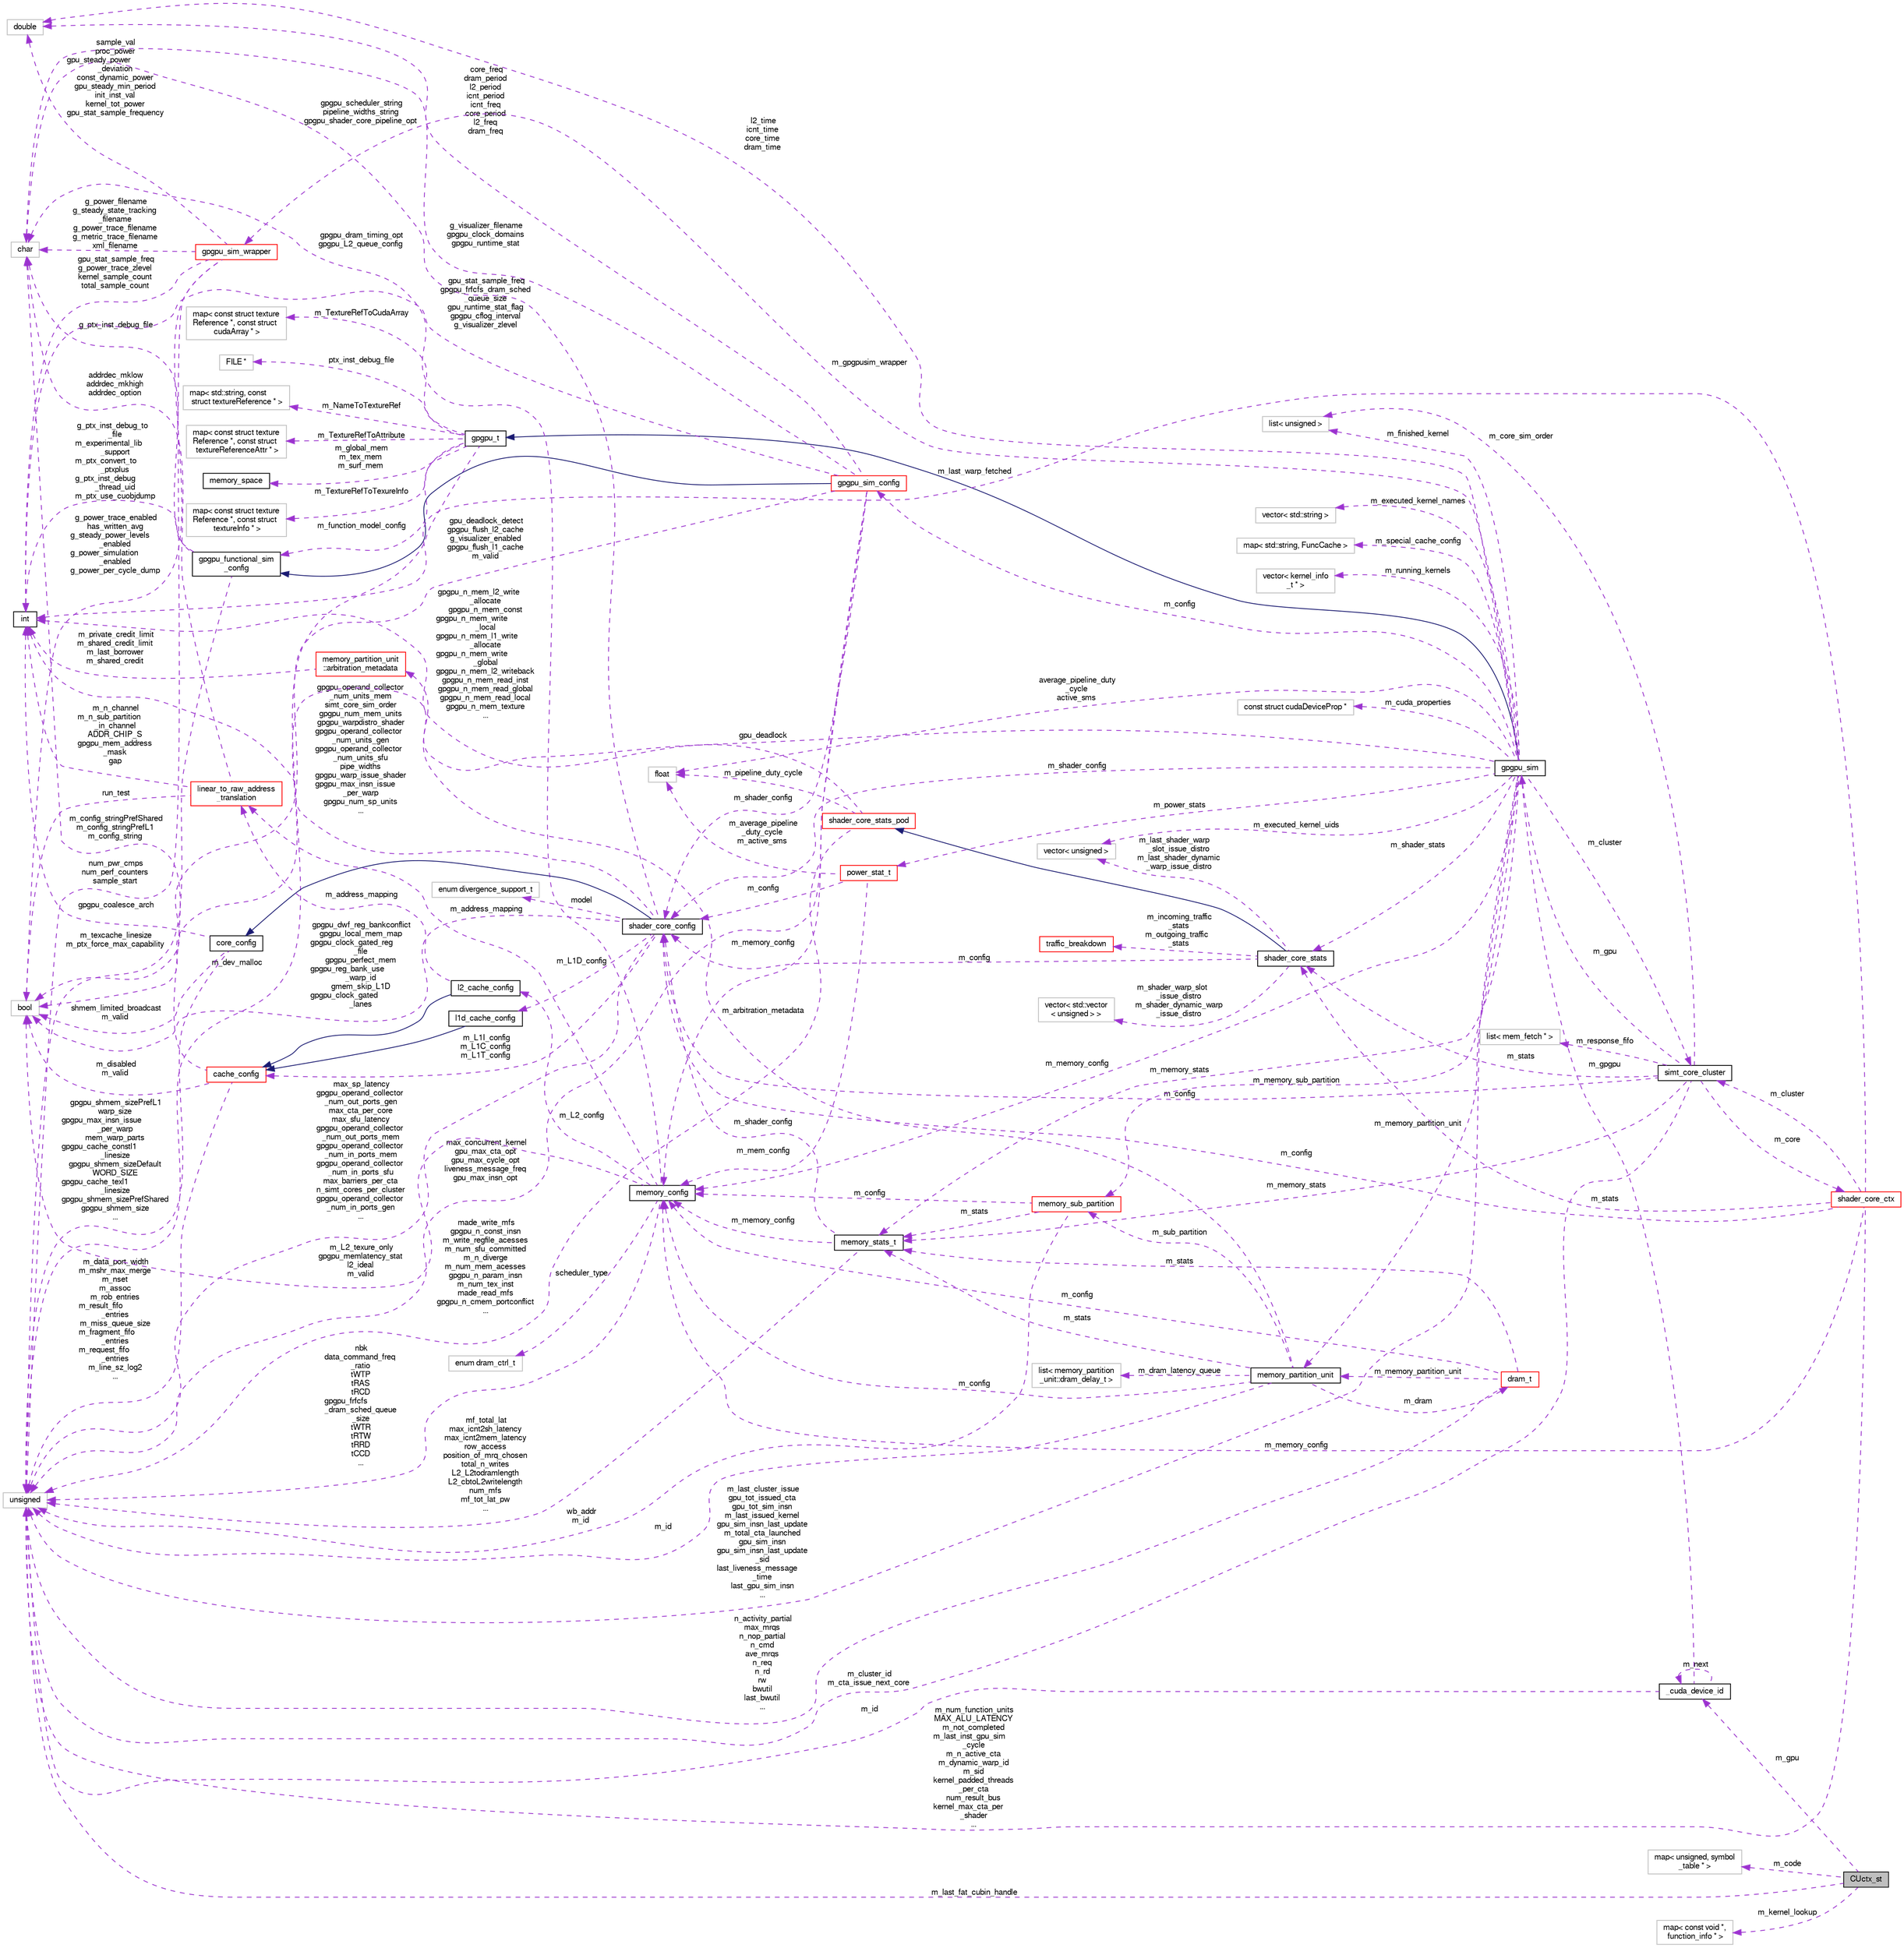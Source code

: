digraph "CUctx_st"
{
  bgcolor="transparent";
  edge [fontname="FreeSans",fontsize="10",labelfontname="FreeSans",labelfontsize="10"];
  node [fontname="FreeSans",fontsize="10",shape=record];
  rankdir="LR";
  Node1 [label="CUctx_st",height=0.2,width=0.4,color="black", fillcolor="grey75", style="filled", fontcolor="black"];
  Node2 -> Node1 [dir="back",color="darkorchid3",fontsize="10",style="dashed",label=" m_code" ,fontname="FreeSans"];
  Node2 [label="map\< unsigned, symbol\l_table * \>",height=0.2,width=0.4,color="grey75"];
  Node3 -> Node1 [dir="back",color="darkorchid3",fontsize="10",style="dashed",label=" m_gpu" ,fontname="FreeSans"];
  Node3 [label="_cuda_device_id",height=0.2,width=0.4,color="black",URL="$struct__cuda__device__id.html"];
  Node3 -> Node3 [dir="back",color="darkorchid3",fontsize="10",style="dashed",label=" m_next" ,fontname="FreeSans"];
  Node4 -> Node3 [dir="back",color="darkorchid3",fontsize="10",style="dashed",label=" m_gpgpu" ,fontname="FreeSans"];
  Node4 [label="gpgpu_sim",height=0.2,width=0.4,color="black",URL="$classgpgpu__sim.html"];
  Node5 -> Node4 [dir="back",color="midnightblue",fontsize="10",style="solid",fontname="FreeSans"];
  Node5 [label="gpgpu_t",height=0.2,width=0.4,color="black",URL="$classgpgpu__t.html"];
  Node6 -> Node5 [dir="back",color="darkorchid3",fontsize="10",style="dashed",label=" m_TextureRefToTexureInfo" ,fontname="FreeSans"];
  Node6 [label="map\< const struct texture\lReference *, const struct\l textureInfo * \>",height=0.2,width=0.4,color="grey75"];
  Node7 -> Node5 [dir="back",color="darkorchid3",fontsize="10",style="dashed",label=" m_TextureRefToCudaArray" ,fontname="FreeSans"];
  Node7 [label="map\< const struct texture\lReference *, const struct\l cudaArray * \>",height=0.2,width=0.4,color="grey75"];
  Node8 -> Node5 [dir="back",color="darkorchid3",fontsize="10",style="dashed",label=" ptx_inst_debug_file" ,fontname="FreeSans"];
  Node8 [label="FILE *",height=0.2,width=0.4,color="grey75"];
  Node9 -> Node5 [dir="back",color="darkorchid3",fontsize="10",style="dashed",label=" m_NameToTextureRef" ,fontname="FreeSans"];
  Node9 [label="map\< std::string, const\l struct textureReference * \>",height=0.2,width=0.4,color="grey75"];
  Node10 -> Node5 [dir="back",color="darkorchid3",fontsize="10",style="dashed",label=" m_TextureRefToAttribute" ,fontname="FreeSans"];
  Node10 [label="map\< const struct texture\lReference *, const struct\l textureReferenceAttr * \>",height=0.2,width=0.4,color="grey75"];
  Node11 -> Node5 [dir="back",color="darkorchid3",fontsize="10",style="dashed",label=" m_dev_malloc" ,fontname="FreeSans"];
  Node11 [label="unsigned",height=0.2,width=0.4,color="grey75"];
  Node12 -> Node5 [dir="back",color="darkorchid3",fontsize="10",style="dashed",label=" m_global_mem\nm_tex_mem\nm_surf_mem" ,fontname="FreeSans"];
  Node12 [label="memory_space",height=0.2,width=0.4,color="black",URL="$classmemory__space.html"];
  Node13 -> Node5 [dir="back",color="darkorchid3",fontsize="10",style="dashed",label=" m_function_model_config" ,fontname="FreeSans"];
  Node13 [label="gpgpu_functional_sim\l_config",height=0.2,width=0.4,color="black",URL="$classgpgpu__functional__sim__config.html"];
  Node14 -> Node13 [dir="back",color="darkorchid3",fontsize="10",style="dashed",label=" g_ptx_inst_debug_file" ,fontname="FreeSans"];
  Node14 [label="char",height=0.2,width=0.4,color="grey75"];
  Node15 -> Node13 [dir="back",color="darkorchid3",fontsize="10",style="dashed",label=" g_ptx_inst_debug_to\l_file\nm_experimental_lib\l_support\nm_ptx_convert_to\l_ptxplus\ng_ptx_inst_debug\l_thread_uid\nm_ptx_use_cuobjdump" ,fontname="FreeSans"];
  Node15 [label="int",height=0.2,width=0.4,color="black",URL="$classint.html"];
  Node11 -> Node13 [dir="back",color="darkorchid3",fontsize="10",style="dashed",label=" m_texcache_linesize\nm_ptx_force_max_capability" ,fontname="FreeSans"];
  Node16 -> Node4 [dir="back",color="darkorchid3",fontsize="10",style="dashed",label=" l2_time\nicnt_time\ncore_time\ndram_time" ,fontname="FreeSans"];
  Node16 [label="double",height=0.2,width=0.4,color="grey75"];
  Node17 -> Node4 [dir="back",color="darkorchid3",fontsize="10",style="dashed",label=" m_shader_config" ,fontname="FreeSans"];
  Node17 [label="shader_core_config",height=0.2,width=0.4,color="black",URL="$structshader__core__config.html"];
  Node18 -> Node17 [dir="back",color="midnightblue",fontsize="10",style="solid",fontname="FreeSans"];
  Node18 [label="core_config",height=0.2,width=0.4,color="black",URL="$structcore__config.html"];
  Node15 -> Node18 [dir="back",color="darkorchid3",fontsize="10",style="dashed",label=" gpgpu_coalesce_arch" ,fontname="FreeSans"];
  Node19 -> Node18 [dir="back",color="darkorchid3",fontsize="10",style="dashed",label=" shmem_limited_broadcast\nm_valid" ,fontname="FreeSans"];
  Node19 [label="bool",height=0.2,width=0.4,color="grey75"];
  Node11 -> Node18 [dir="back",color="darkorchid3",fontsize="10",style="dashed",label=" gpgpu_shmem_sizePrefL1\nwarp_size\ngpgpu_max_insn_issue\l_per_warp\nmem_warp_parts\ngpgpu_cache_constl1\l_linesize\ngpgpu_shmem_sizeDefault\nWORD_SIZE\ngpgpu_cache_texl1\l_linesize\ngpgpu_shmem_sizePrefShared\ngpgpu_shmem_size\n..." ,fontname="FreeSans"];
  Node20 -> Node17 [dir="back",color="darkorchid3",fontsize="10",style="dashed",label=" m_L1D_config" ,fontname="FreeSans"];
  Node20 [label="l1d_cache_config",height=0.2,width=0.4,color="black",URL="$classl1d__cache__config.html"];
  Node21 -> Node20 [dir="back",color="midnightblue",fontsize="10",style="solid",fontname="FreeSans"];
  Node21 [label="cache_config",height=0.2,width=0.4,color="red",URL="$classcache__config.html"];
  Node14 -> Node21 [dir="back",color="darkorchid3",fontsize="10",style="dashed",label=" m_config_stringPrefShared\nm_config_stringPrefL1\nm_config_string" ,fontname="FreeSans"];
  Node19 -> Node21 [dir="back",color="darkorchid3",fontsize="10",style="dashed",label=" m_disabled\nm_valid" ,fontname="FreeSans"];
  Node11 -> Node21 [dir="back",color="darkorchid3",fontsize="10",style="dashed",label=" m_data_port_width\nm_mshr_max_merge\nm_nset\nm_assoc\nm_rob_entries\nm_result_fifo\l_entries\nm_miss_queue_size\nm_fragment_fifo\l_entries\nm_request_fifo\l_entries\nm_line_sz_log2\n..." ,fontname="FreeSans"];
  Node14 -> Node17 [dir="back",color="darkorchid3",fontsize="10",style="dashed",label=" gpgpu_scheduler_string\npipeline_widths_string\ngpgpu_shader_core_pipeline_opt" ,fontname="FreeSans"];
  Node32 -> Node17 [dir="back",color="darkorchid3",fontsize="10",style="dashed",label=" model" ,fontname="FreeSans"];
  Node32 [label="enum divergence_support_t",height=0.2,width=0.4,color="grey75"];
  Node15 -> Node17 [dir="back",color="darkorchid3",fontsize="10",style="dashed",label=" gpgpu_operand_collector\l_num_units_mem\nsimt_core_sim_order\ngpgpu_num_mem_units\ngpgpu_warpdistro_shader\ngpgpu_operand_collector\l_num_units_gen\ngpgpu_operand_collector\l_num_units_sfu\npipe_widths\ngpgpu_warp_issue_shader\ngpgpu_max_insn_issue\l_per_warp\ngpgpu_num_sp_units\n..." ,fontname="FreeSans"];
  Node19 -> Node17 [dir="back",color="darkorchid3",fontsize="10",style="dashed",label=" gpgpu_dwf_reg_bankconflict\ngpgpu_local_mem_map\ngpgpu_clock_gated_reg\l_file\ngpgpu_perfect_mem\ngpgpu_reg_bank_use\l_warp_id\ngmem_skip_L1D\ngpgpu_clock_gated\l_lanes" ,fontname="FreeSans"];
  Node21 -> Node17 [dir="back",color="darkorchid3",fontsize="10",style="dashed",label=" m_L1I_config\nm_L1C_config\nm_L1T_config" ,fontname="FreeSans"];
  Node11 -> Node17 [dir="back",color="darkorchid3",fontsize="10",style="dashed",label=" max_sp_latency\ngpgpu_operand_collector\l_num_out_ports_gen\nmax_cta_per_core\nmax_sfu_latency\ngpgpu_operand_collector\l_num_out_ports_mem\ngpgpu_operand_collector\l_num_in_ports_mem\ngpgpu_operand_collector\l_num_in_ports_sfu\nmax_barriers_per_cta\nn_simt_cores_per_cluster\ngpgpu_operand_collector\l_num_in_ports_gen\n..." ,fontname="FreeSans"];
  Node33 -> Node4 [dir="back",color="darkorchid3",fontsize="10",style="dashed",label=" m_cuda_properties" ,fontname="FreeSans"];
  Node33 [label="const struct cudaDeviceProp *",height=0.2,width=0.4,color="grey75"];
  Node34 -> Node4 [dir="back",color="darkorchid3",fontsize="10",style="dashed",label=" m_cluster" ,fontname="FreeSans"];
  Node34 [label="simt_core_cluster",height=0.2,width=0.4,color="black",URL="$classsimt__core__cluster.html"];
  Node17 -> Node34 [dir="back",color="darkorchid3",fontsize="10",style="dashed",label=" m_config" ,fontname="FreeSans"];
  Node35 -> Node34 [dir="back",color="darkorchid3",fontsize="10",style="dashed",label=" m_stats" ,fontname="FreeSans"];
  Node35 [label="shader_core_stats",height=0.2,width=0.4,color="black",URL="$classshader__core__stats.html"];
  Node36 -> Node35 [dir="back",color="midnightblue",fontsize="10",style="solid",fontname="FreeSans"];
  Node36 [label="shader_core_stats_pod",height=0.2,width=0.4,color="red",URL="$structshader__core__stats__pod.html"];
  Node37 -> Node36 [dir="back",color="darkorchid3",fontsize="10",style="dashed",label=" m_pipeline_duty_cycle" ,fontname="FreeSans"];
  Node37 [label="float",height=0.2,width=0.4,color="grey75"];
  Node15 -> Node36 [dir="back",color="darkorchid3",fontsize="10",style="dashed",label=" gpgpu_n_mem_l2_write\l_allocate\ngpgpu_n_mem_const\ngpgpu_n_mem_write\l_local\ngpgpu_n_mem_l1_write\l_allocate\ngpgpu_n_mem_write\l_global\ngpgpu_n_mem_l2_writeback\ngpgpu_n_mem_read_inst\ngpgpu_n_mem_read_global\ngpgpu_n_mem_read_local\ngpgpu_n_mem_texture\n..." ,fontname="FreeSans"];
  Node11 -> Node36 [dir="back",color="darkorchid3",fontsize="10",style="dashed",label=" made_write_mfs\ngpgpu_n_const_insn\nm_write_regfile_acesses\nm_num_sfu_committed\nm_n_diverge\nm_num_mem_acesses\ngpgpu_n_param_insn\nm_num_tex_inst\nmade_read_mfs\ngpgpu_n_cmem_portconflict\n..." ,fontname="FreeSans"];
  Node40 -> Node35 [dir="back",color="darkorchid3",fontsize="10",style="dashed",label=" m_incoming_traffic\l_stats\nm_outgoing_traffic\l_stats" ,fontname="FreeSans"];
  Node40 [label="traffic_breakdown",height=0.2,width=0.4,color="red",URL="$classtraffic__breakdown.html"];
  Node17 -> Node35 [dir="back",color="darkorchid3",fontsize="10",style="dashed",label=" m_config" ,fontname="FreeSans"];
  Node43 -> Node35 [dir="back",color="darkorchid3",fontsize="10",style="dashed",label=" m_last_shader_warp\l_slot_issue_distro\nm_last_shader_dynamic\l_warp_issue_distro" ,fontname="FreeSans"];
  Node43 [label="vector\< unsigned \>",height=0.2,width=0.4,color="grey75"];
  Node44 -> Node35 [dir="back",color="darkorchid3",fontsize="10",style="dashed",label=" m_shader_warp_slot\l_issue_distro\nm_shader_dynamic_warp\l_issue_distro" ,fontname="FreeSans"];
  Node44 [label="vector\< std::vector\l\< unsigned \> \>",height=0.2,width=0.4,color="grey75"];
  Node45 -> Node34 [dir="back",color="darkorchid3",fontsize="10",style="dashed",label=" m_memory_stats" ,fontname="FreeSans"];
  Node45 [label="memory_stats_t",height=0.2,width=0.4,color="black",URL="$classmemory__stats__t.html"];
  Node17 -> Node45 [dir="back",color="darkorchid3",fontsize="10",style="dashed",label=" m_shader_config" ,fontname="FreeSans"];
  Node46 -> Node45 [dir="back",color="darkorchid3",fontsize="10",style="dashed",label=" m_memory_config" ,fontname="FreeSans"];
  Node46 [label="memory_config",height=0.2,width=0.4,color="black",URL="$structmemory__config.html"];
  Node47 -> Node46 [dir="back",color="darkorchid3",fontsize="10",style="dashed",label=" scheduler_type" ,fontname="FreeSans"];
  Node47 [label="enum dram_ctrl_t",height=0.2,width=0.4,color="grey75"];
  Node14 -> Node46 [dir="back",color="darkorchid3",fontsize="10",style="dashed",label=" gpgpu_dram_timing_opt\ngpgpu_L2_queue_config" ,fontname="FreeSans"];
  Node19 -> Node46 [dir="back",color="darkorchid3",fontsize="10",style="dashed",label=" m_L2_texure_only\ngpgpu_memlatency_stat\nl2_ideal\nm_valid" ,fontname="FreeSans"];
  Node11 -> Node46 [dir="back",color="darkorchid3",fontsize="10",style="dashed",label=" nbk\ndata_command_freq\l_ratio\ntWTP\ntRAS\ntRCD\ngpgpu_frfcfs\l_dram_sched_queue\l_size\ntWTR\ntRTW\ntRRD\ntCCD\n..." ,fontname="FreeSans"];
  Node48 -> Node46 [dir="back",color="darkorchid3",fontsize="10",style="dashed",label=" m_address_mapping" ,fontname="FreeSans"];
  Node48 [label="linear_to_raw_address\l_translation",height=0.2,width=0.4,color="red",URL="$classlinear__to__raw__address__translation.html"];
  Node14 -> Node48 [dir="back",color="darkorchid3",fontsize="10",style="dashed",label=" addrdec_mklow\naddrdec_mkhigh\naddrdec_option" ,fontname="FreeSans"];
  Node15 -> Node48 [dir="back",color="darkorchid3",fontsize="10",style="dashed",label=" m_n_channel\nm_n_sub_partition\l_in_channel\nADDR_CHIP_S\ngpgpu_mem_address\l_mask\ngap" ,fontname="FreeSans"];
  Node19 -> Node48 [dir="back",color="darkorchid3",fontsize="10",style="dashed",label=" run_test" ,fontname="FreeSans"];
  Node50 -> Node46 [dir="back",color="darkorchid3",fontsize="10",style="dashed",label=" m_L2_config" ,fontname="FreeSans"];
  Node50 [label="l2_cache_config",height=0.2,width=0.4,color="black",URL="$classl2__cache__config.html"];
  Node21 -> Node50 [dir="back",color="midnightblue",fontsize="10",style="solid",fontname="FreeSans"];
  Node48 -> Node50 [dir="back",color="darkorchid3",fontsize="10",style="dashed",label=" m_address_mapping" ,fontname="FreeSans"];
  Node11 -> Node45 [dir="back",color="darkorchid3",fontsize="10",style="dashed",label=" mf_total_lat\nmax_icnt2sh_latency\nmax_icnt2mem_latency\nrow_access\nposition_of_mrq_chosen\ntotal_n_writes\nL2_L2todramlength\nL2_cbtoL2writelength\nnum_mfs\nmf_tot_lat_pw\n..." ,fontname="FreeSans"];
  Node51 -> Node34 [dir="back",color="darkorchid3",fontsize="10",style="dashed",label=" m_core_sim_order" ,fontname="FreeSans"];
  Node51 [label="list\< unsigned \>",height=0.2,width=0.4,color="grey75"];
  Node4 -> Node34 [dir="back",color="darkorchid3",fontsize="10",style="dashed",label=" m_gpu" ,fontname="FreeSans"];
  Node52 -> Node34 [dir="back",color="darkorchid3",fontsize="10",style="dashed",label=" m_response_fifo" ,fontname="FreeSans"];
  Node52 [label="list\< mem_fetch * \>",height=0.2,width=0.4,color="grey75"];
  Node53 -> Node34 [dir="back",color="darkorchid3",fontsize="10",style="dashed",label=" m_core" ,fontname="FreeSans"];
  Node53 [label="shader_core_ctx",height=0.2,width=0.4,color="red",URL="$classshader__core__ctx.html"];
  Node34 -> Node53 [dir="back",color="darkorchid3",fontsize="10",style="dashed",label=" m_cluster" ,fontname="FreeSans"];
  Node17 -> Node53 [dir="back",color="darkorchid3",fontsize="10",style="dashed",label=" m_config" ,fontname="FreeSans"];
  Node35 -> Node53 [dir="back",color="darkorchid3",fontsize="10",style="dashed",label=" m_stats" ,fontname="FreeSans"];
  Node46 -> Node53 [dir="back",color="darkorchid3",fontsize="10",style="dashed",label=" m_memory_config" ,fontname="FreeSans"];
  Node15 -> Node53 [dir="back",color="darkorchid3",fontsize="10",style="dashed",label=" m_last_warp_fetched" ,fontname="FreeSans"];
  Node11 -> Node53 [dir="back",color="darkorchid3",fontsize="10",style="dashed",label=" m_num_function_units\nMAX_ALU_LATENCY\nm_not_completed\nm_last_inst_gpu_sim\l_cycle\nm_n_active_cta\nm_dynamic_warp_id\nm_sid\nkernel_padded_threads\l_per_cta\nnum_result_bus\nkernel_max_cta_per\l_shader\n..." ,fontname="FreeSans"];
  Node11 -> Node34 [dir="back",color="darkorchid3",fontsize="10",style="dashed",label=" m_cluster_id\nm_cta_issue_next_core" ,fontname="FreeSans"];
  Node43 -> Node4 [dir="back",color="darkorchid3",fontsize="10",style="dashed",label=" m_executed_kernel_uids" ,fontname="FreeSans"];
  Node186 -> Node4 [dir="back",color="darkorchid3",fontsize="10",style="dashed",label=" m_executed_kernel_names" ,fontname="FreeSans"];
  Node186 [label="vector\< std::string \>",height=0.2,width=0.4,color="grey75"];
  Node37 -> Node4 [dir="back",color="darkorchid3",fontsize="10",style="dashed",label=" average_pipeline_duty\l_cycle\nactive_sms" ,fontname="FreeSans"];
  Node35 -> Node4 [dir="back",color="darkorchid3",fontsize="10",style="dashed",label=" m_shader_stats" ,fontname="FreeSans"];
  Node46 -> Node4 [dir="back",color="darkorchid3",fontsize="10",style="dashed",label=" m_memory_config" ,fontname="FreeSans"];
  Node187 -> Node4 [dir="back",color="darkorchid3",fontsize="10",style="dashed",label=" m_memory_partition_unit" ,fontname="FreeSans"];
  Node187 [label="memory_partition_unit",height=0.2,width=0.4,color="black",URL="$classmemory__partition__unit.html"];
  Node188 -> Node187 [dir="back",color="darkorchid3",fontsize="10",style="dashed",label=" m_arbitration_metadata" ,fontname="FreeSans"];
  Node188 [label="memory_partition_unit\l::arbitration_metadata",height=0.2,width=0.4,color="red",URL="$classmemory__partition__unit_1_1arbitration__metadata.html"];
  Node15 -> Node188 [dir="back",color="darkorchid3",fontsize="10",style="dashed",label=" m_private_credit_limit\nm_shared_credit_limit\nm_last_borrower\nm_shared_credit" ,fontname="FreeSans"];
  Node46 -> Node187 [dir="back",color="darkorchid3",fontsize="10",style="dashed",label=" m_config" ,fontname="FreeSans"];
  Node45 -> Node187 [dir="back",color="darkorchid3",fontsize="10",style="dashed",label=" m_stats" ,fontname="FreeSans"];
  Node190 -> Node187 [dir="back",color="darkorchid3",fontsize="10",style="dashed",label=" m_dram_latency_queue" ,fontname="FreeSans"];
  Node190 [label="list\< memory_partition\l_unit::dram_delay_t \>",height=0.2,width=0.4,color="grey75"];
  Node191 -> Node187 [dir="back",color="darkorchid3",fontsize="10",style="dashed",label=" m_dram" ,fontname="FreeSans"];
  Node191 [label="dram_t",height=0.2,width=0.4,color="red",URL="$classdram__t.html"];
  Node46 -> Node191 [dir="back",color="darkorchid3",fontsize="10",style="dashed",label=" m_config" ,fontname="FreeSans"];
  Node187 -> Node191 [dir="back",color="darkorchid3",fontsize="10",style="dashed",label=" m_memory_partition_unit" ,fontname="FreeSans"];
  Node45 -> Node191 [dir="back",color="darkorchid3",fontsize="10",style="dashed",label=" m_stats" ,fontname="FreeSans"];
  Node11 -> Node191 [dir="back",color="darkorchid3",fontsize="10",style="dashed",label=" n_activity_partial\nmax_mrqs\nn_nop_partial\nn_cmd\nave_mrqs\nn_req\nn_rd\nrw\nbwutil\nlast_bwutil\n..." ,fontname="FreeSans"];
  Node11 -> Node187 [dir="back",color="darkorchid3",fontsize="10",style="dashed",label=" m_id" ,fontname="FreeSans"];
  Node208 -> Node187 [dir="back",color="darkorchid3",fontsize="10",style="dashed",label=" m_sub_partition" ,fontname="FreeSans"];
  Node208 [label="memory_sub_partition",height=0.2,width=0.4,color="red",URL="$classmemory__sub__partition.html"];
  Node46 -> Node208 [dir="back",color="darkorchid3",fontsize="10",style="dashed",label=" m_config" ,fontname="FreeSans"];
  Node45 -> Node208 [dir="back",color="darkorchid3",fontsize="10",style="dashed",label=" m_stats" ,fontname="FreeSans"];
  Node11 -> Node208 [dir="back",color="darkorchid3",fontsize="10",style="dashed",label=" wb_addr\nm_id" ,fontname="FreeSans"];
  Node214 -> Node4 [dir="back",color="darkorchid3",fontsize="10",style="dashed",label=" m_power_stats" ,fontname="FreeSans"];
  Node214 [label="power_stat_t",height=0.2,width=0.4,color="red",URL="$classpower__stat__t.html"];
  Node17 -> Node214 [dir="back",color="darkorchid3",fontsize="10",style="dashed",label=" m_config" ,fontname="FreeSans"];
  Node37 -> Node214 [dir="back",color="darkorchid3",fontsize="10",style="dashed",label=" m_average_pipeline\l_duty_cycle\nm_active_sms" ,fontname="FreeSans"];
  Node46 -> Node214 [dir="back",color="darkorchid3",fontsize="10",style="dashed",label=" m_mem_config" ,fontname="FreeSans"];
  Node45 -> Node4 [dir="back",color="darkorchid3",fontsize="10",style="dashed",label=" m_memory_stats" ,fontname="FreeSans"];
  Node19 -> Node4 [dir="back",color="darkorchid3",fontsize="10",style="dashed",label=" gpu_deadlock" ,fontname="FreeSans"];
  Node51 -> Node4 [dir="back",color="darkorchid3",fontsize="10",style="dashed",label=" m_finished_kernel" ,fontname="FreeSans"];
  Node219 -> Node4 [dir="back",color="darkorchid3",fontsize="10",style="dashed",label=" m_config" ,fontname="FreeSans"];
  Node219 [label="gpgpu_sim_config",height=0.2,width=0.4,color="red",URL="$classgpgpu__sim__config.html"];
  Node13 -> Node219 [dir="back",color="midnightblue",fontsize="10",style="solid",fontname="FreeSans"];
  Node16 -> Node219 [dir="back",color="darkorchid3",fontsize="10",style="dashed",label=" core_freq\ndram_period\nl2_period\nicnt_period\nicnt_freq\ncore_period\nl2_freq\ndram_freq" ,fontname="FreeSans"];
  Node17 -> Node219 [dir="back",color="darkorchid3",fontsize="10",style="dashed",label=" m_shader_config" ,fontname="FreeSans"];
  Node14 -> Node219 [dir="back",color="darkorchid3",fontsize="10",style="dashed",label=" g_visualizer_filename\ngpgpu_clock_domains\ngpgpu_runtime_stat" ,fontname="FreeSans"];
  Node46 -> Node219 [dir="back",color="darkorchid3",fontsize="10",style="dashed",label=" m_memory_config" ,fontname="FreeSans"];
  Node15 -> Node219 [dir="back",color="darkorchid3",fontsize="10",style="dashed",label=" gpu_stat_sample_freq\ngpgpu_frfcfs_dram_sched\l_queue_size\ngpu_runtime_stat_flag\ngpgpu_cflog_interval\ng_visualizer_zlevel" ,fontname="FreeSans"];
  Node19 -> Node219 [dir="back",color="darkorchid3",fontsize="10",style="dashed",label=" gpu_deadlock_detect\ngpgpu_flush_l2_cache\ng_visualizer_enabled\ngpgpu_flush_l1_cache\nm_valid" ,fontname="FreeSans"];
  Node11 -> Node219 [dir="back",color="darkorchid3",fontsize="10",style="dashed",label=" max_concurrent_kernel\ngpu_max_cta_opt\ngpu_max_cycle_opt\nliveness_message_freq\ngpu_max_insn_opt" ,fontname="FreeSans"];
  Node11 -> Node4 [dir="back",color="darkorchid3",fontsize="10",style="dashed",label=" m_last_cluster_issue\ngpu_tot_issued_cta\ngpu_tot_sim_insn\nm_last_issued_kernel\ngpu_sim_insn_last_update\nm_total_cta_launched\ngpu_sim_insn\ngpu_sim_insn_last_update\l_sid\nlast_liveness_message\l_time\nlast_gpu_sim_insn\n..." ,fontname="FreeSans"];
  Node221 -> Node4 [dir="back",color="darkorchid3",fontsize="10",style="dashed",label=" m_special_cache_config" ,fontname="FreeSans"];
  Node221 [label="map\< std::string, FuncCache \>",height=0.2,width=0.4,color="grey75"];
  Node222 -> Node4 [dir="back",color="darkorchid3",fontsize="10",style="dashed",label=" m_gpgpusim_wrapper" ,fontname="FreeSans"];
  Node222 [label="gpgpu_sim_wrapper",height=0.2,width=0.4,color="red",URL="$classgpgpu__sim__wrapper.html"];
  Node16 -> Node222 [dir="back",color="darkorchid3",fontsize="10",style="dashed",label=" sample_val\nproc_power\ngpu_steady_power\l_deviation\nconst_dynamic_power\ngpu_steady_min_period\ninit_inst_val\nkernel_tot_power\ngpu_stat_sample_frequency" ,fontname="FreeSans"];
  Node14 -> Node222 [dir="back",color="darkorchid3",fontsize="10",style="dashed",label=" g_power_filename\ng_steady_state_tracking\l_filename\ng_power_trace_filename\ng_metric_trace_filename\nxml_filename" ,fontname="FreeSans"];
  Node15 -> Node222 [dir="back",color="darkorchid3",fontsize="10",style="dashed",label=" gpu_stat_sample_freq\ng_power_trace_zlevel\nkernel_sample_count\ntotal_sample_count" ,fontname="FreeSans"];
  Node19 -> Node222 [dir="back",color="darkorchid3",fontsize="10",style="dashed",label=" g_power_trace_enabled\nhas_written_avg\ng_steady_power_levels\l_enabled\ng_power_simulation\l_enabled\ng_power_per_cycle_dump" ,fontname="FreeSans"];
  Node11 -> Node222 [dir="back",color="darkorchid3",fontsize="10",style="dashed",label=" num_pwr_cmps\nnum_perf_counters\nsample_start" ,fontname="FreeSans"];
  Node286 -> Node4 [dir="back",color="darkorchid3",fontsize="10",style="dashed",label=" m_running_kernels" ,fontname="FreeSans"];
  Node286 [label="vector\< kernel_info\l_t * \>",height=0.2,width=0.4,color="grey75"];
  Node208 -> Node4 [dir="back",color="darkorchid3",fontsize="10",style="dashed",label=" m_memory_sub_partition" ,fontname="FreeSans"];
  Node11 -> Node3 [dir="back",color="darkorchid3",fontsize="10",style="dashed",label=" m_id" ,fontname="FreeSans"];
  Node287 -> Node1 [dir="back",color="darkorchid3",fontsize="10",style="dashed",label=" m_kernel_lookup" ,fontname="FreeSans"];
  Node287 [label="map\< const void *,\l function_info * \>",height=0.2,width=0.4,color="grey75"];
  Node11 -> Node1 [dir="back",color="darkorchid3",fontsize="10",style="dashed",label=" m_last_fat_cubin_handle" ,fontname="FreeSans"];
}

